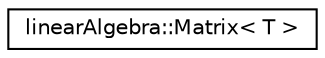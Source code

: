 digraph "Graphical Class Hierarchy"
{
 // LATEX_PDF_SIZE
  edge [fontname="Helvetica",fontsize="10",labelfontname="Helvetica",labelfontsize="10"];
  node [fontname="Helvetica",fontsize="10",shape=record];
  rankdir="LR";
  Node0 [label="linearAlgebra::Matrix\< T \>",height=0.2,width=0.4,color="black", fillcolor="white", style="filled",URL="$classlinearAlgebra_1_1Matrix.html",tooltip=" "];
}
